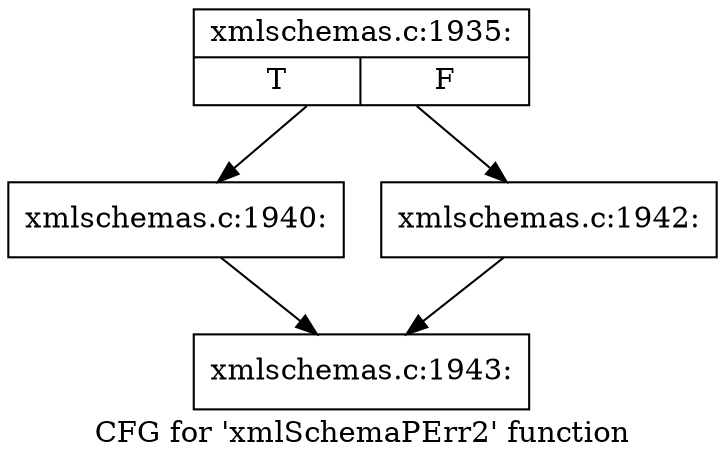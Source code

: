 digraph "CFG for 'xmlSchemaPErr2' function" {
	label="CFG for 'xmlSchemaPErr2' function";

	Node0x55d0260ccd60 [shape=record,label="{xmlschemas.c:1935:|{<s0>T|<s1>F}}"];
	Node0x55d0260ccd60 -> Node0x55d0260ce7d0;
	Node0x55d0260ccd60 -> Node0x55d0260ce870;
	Node0x55d0260ce7d0 [shape=record,label="{xmlschemas.c:1940:}"];
	Node0x55d0260ce7d0 -> Node0x55d0260ce820;
	Node0x55d0260ce870 [shape=record,label="{xmlschemas.c:1942:}"];
	Node0x55d0260ce870 -> Node0x55d0260ce820;
	Node0x55d0260ce820 [shape=record,label="{xmlschemas.c:1943:}"];
}
